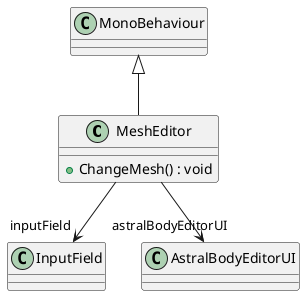@startuml
class MeshEditor {
    + ChangeMesh() : void
}
MonoBehaviour <|-- MeshEditor
MeshEditor --> "inputField" InputField
MeshEditor --> "astralBodyEditorUI" AstralBodyEditorUI
@enduml
